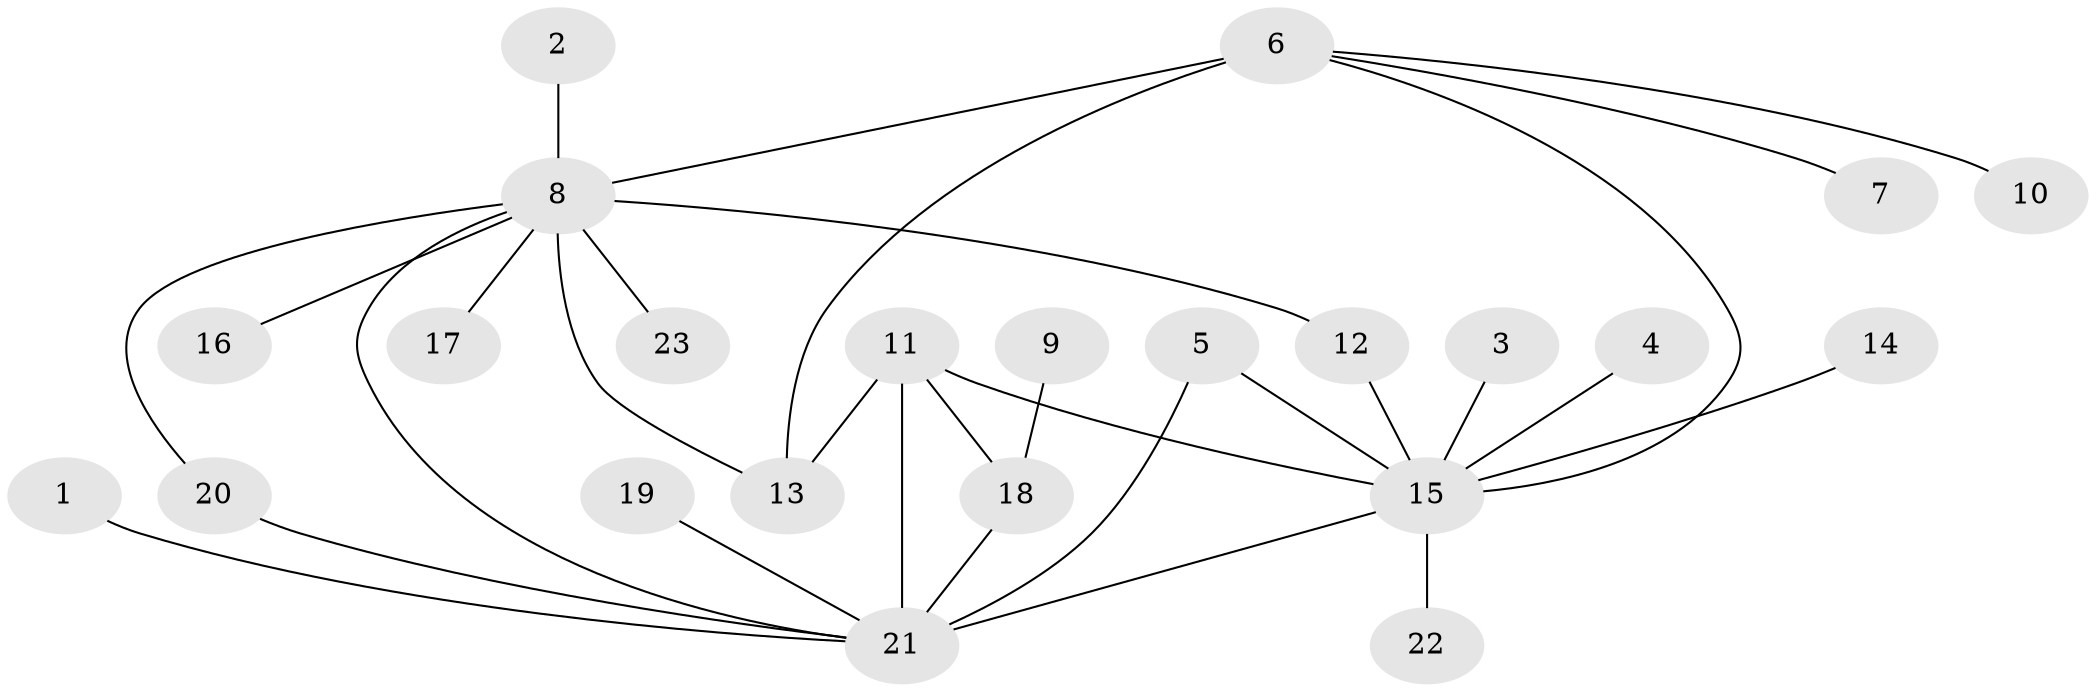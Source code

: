 // original degree distribution, {4: 0.05263157894736842, 12: 0.03508771929824561, 3: 0.07017543859649122, 15: 0.017543859649122806, 1: 0.5263157894736842, 2: 0.2631578947368421, 10: 0.017543859649122806, 5: 0.017543859649122806}
// Generated by graph-tools (version 1.1) at 2025/36/03/04/25 23:36:39]
// undirected, 23 vertices, 30 edges
graph export_dot {
  node [color=gray90,style=filled];
  1;
  2;
  3;
  4;
  5;
  6;
  7;
  8;
  9;
  10;
  11;
  12;
  13;
  14;
  15;
  16;
  17;
  18;
  19;
  20;
  21;
  22;
  23;
  1 -- 21 [weight=1.0];
  2 -- 8 [weight=1.0];
  3 -- 15 [weight=1.0];
  4 -- 15 [weight=1.0];
  5 -- 15 [weight=1.0];
  5 -- 21 [weight=1.0];
  6 -- 7 [weight=1.0];
  6 -- 8 [weight=2.0];
  6 -- 10 [weight=1.0];
  6 -- 13 [weight=1.0];
  6 -- 15 [weight=1.0];
  8 -- 12 [weight=1.0];
  8 -- 13 [weight=1.0];
  8 -- 16 [weight=1.0];
  8 -- 17 [weight=1.0];
  8 -- 20 [weight=1.0];
  8 -- 21 [weight=1.0];
  8 -- 23 [weight=1.0];
  9 -- 18 [weight=1.0];
  11 -- 13 [weight=1.0];
  11 -- 15 [weight=1.0];
  11 -- 18 [weight=1.0];
  11 -- 21 [weight=2.0];
  12 -- 15 [weight=1.0];
  14 -- 15 [weight=1.0];
  15 -- 21 [weight=1.0];
  15 -- 22 [weight=1.0];
  18 -- 21 [weight=1.0];
  19 -- 21 [weight=1.0];
  20 -- 21 [weight=1.0];
}
